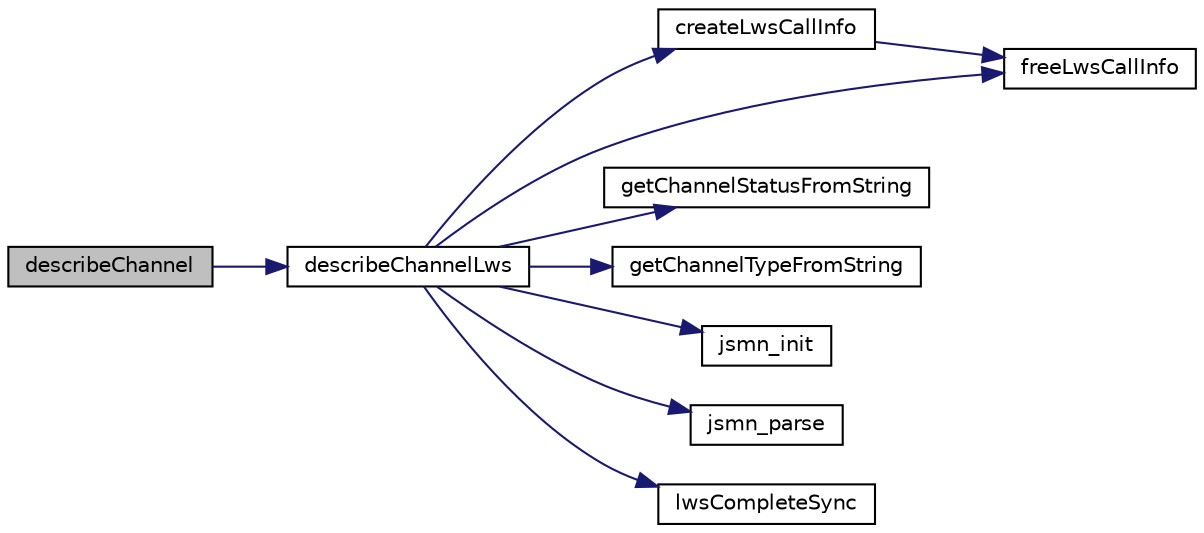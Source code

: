 digraph "describeChannel"
{
 // LATEX_PDF_SIZE
  edge [fontname="Helvetica",fontsize="10",labelfontname="Helvetica",labelfontsize="10"];
  node [fontname="Helvetica",fontsize="10",shape=record];
  rankdir="LR";
  Node1 [label="describeChannel",height=0.2,width=0.4,color="black", fillcolor="grey75", style="filled", fontcolor="black",tooltip=" "];
  Node1 -> Node2 [color="midnightblue",fontsize="10",style="solid",fontname="Helvetica"];
  Node2 [label="describeChannelLws",height=0.2,width=0.4,color="black", fillcolor="white", style="filled",URL="$LwsApiCalls_8c.html#a5a8154ad7ebbd85474143c31b52e51b3",tooltip=" "];
  Node2 -> Node3 [color="midnightblue",fontsize="10",style="solid",fontname="Helvetica"];
  Node3 [label="createLwsCallInfo",height=0.2,width=0.4,color="black", fillcolor="white", style="filled",URL="$LwsApiCalls_8c.html#a988b3c6e00aa3e79fce24a41faeb772c",tooltip=" "];
  Node3 -> Node4 [color="midnightblue",fontsize="10",style="solid",fontname="Helvetica"];
  Node4 [label="freeLwsCallInfo",height=0.2,width=0.4,color="black", fillcolor="white", style="filled",URL="$LwsApiCalls_8c.html#a22be1d34eb8fe76e2872b23ea9f981d1",tooltip=" "];
  Node2 -> Node4 [color="midnightblue",fontsize="10",style="solid",fontname="Helvetica"];
  Node2 -> Node5 [color="midnightblue",fontsize="10",style="solid",fontname="Helvetica"];
  Node5 [label="getChannelStatusFromString",height=0.2,width=0.4,color="black", fillcolor="white", style="filled",URL="$ChannelInfo_8c.html#a464cf1c86d1808abf8f4c1b6583f4890",tooltip=" "];
  Node2 -> Node6 [color="midnightblue",fontsize="10",style="solid",fontname="Helvetica"];
  Node6 [label="getChannelTypeFromString",height=0.2,width=0.4,color="black", fillcolor="white", style="filled",URL="$ChannelInfo_8c.html#a3e238d942faed37a679b58371551aecb",tooltip=" "];
  Node2 -> Node7 [color="midnightblue",fontsize="10",style="solid",fontname="Helvetica"];
  Node7 [label="jsmn_init",height=0.2,width=0.4,color="black", fillcolor="white", style="filled",URL="$jsmn_8h.html#a8d4a8b3ce5c3d600feea38615b5f9aa6",tooltip=" "];
  Node2 -> Node8 [color="midnightblue",fontsize="10",style="solid",fontname="Helvetica"];
  Node8 [label="jsmn_parse",height=0.2,width=0.4,color="black", fillcolor="white", style="filled",URL="$jsmn_8h.html#acf28c8ae404fb0ad2823270d2a4c322a",tooltip=" "];
  Node2 -> Node9 [color="midnightblue",fontsize="10",style="solid",fontname="Helvetica"];
  Node9 [label="lwsCompleteSync",height=0.2,width=0.4,color="black", fillcolor="white", style="filled",URL="$LwsApiCalls_8c.html#a3c3cdd7608d37131d839bc47bd5de90b",tooltip=" "];
}
